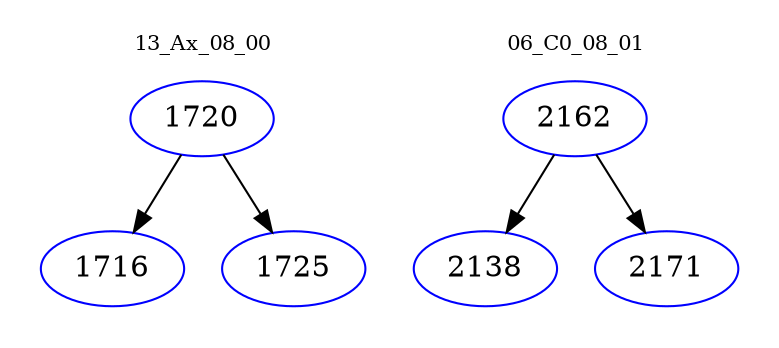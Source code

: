 digraph{
subgraph cluster_0 {
color = white
label = "13_Ax_08_00";
fontsize=10;
T0_1720 [label="1720", color="blue"]
T0_1720 -> T0_1716 [color="black"]
T0_1716 [label="1716", color="blue"]
T0_1720 -> T0_1725 [color="black"]
T0_1725 [label="1725", color="blue"]
}
subgraph cluster_1 {
color = white
label = "06_C0_08_01";
fontsize=10;
T1_2162 [label="2162", color="blue"]
T1_2162 -> T1_2138 [color="black"]
T1_2138 [label="2138", color="blue"]
T1_2162 -> T1_2171 [color="black"]
T1_2171 [label="2171", color="blue"]
}
}
